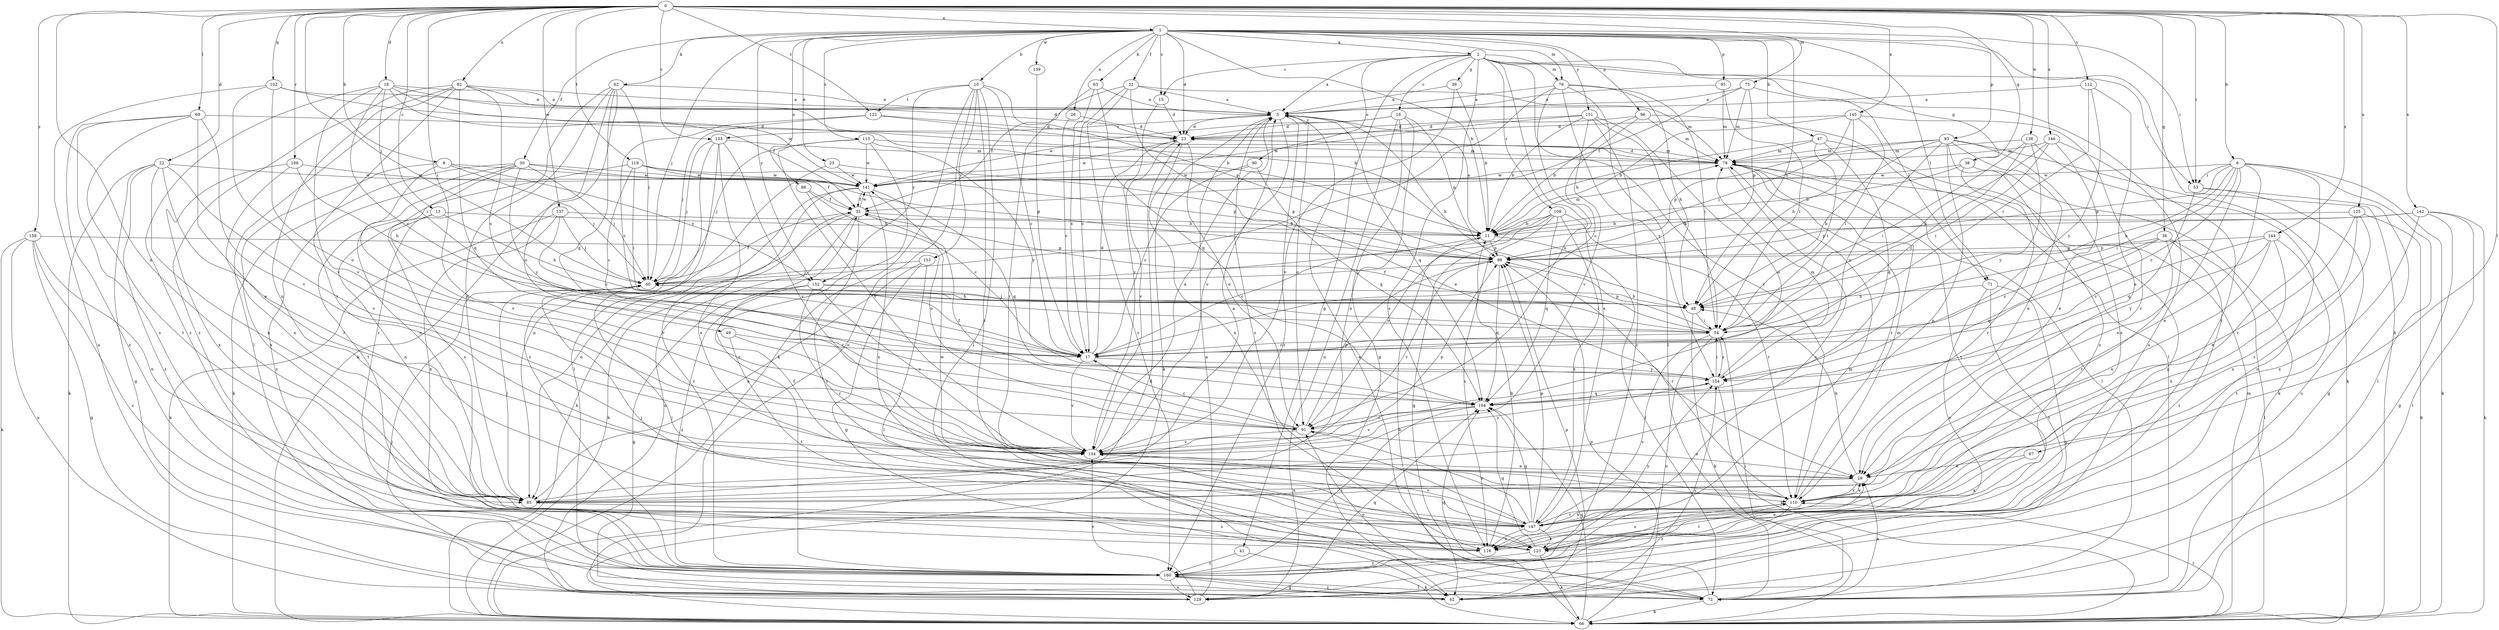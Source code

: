 strict digraph  {
0;
1;
2;
5;
6;
8;
10;
11;
13;
15;
16;
17;
18;
22;
23;
25;
26;
29;
30;
32;
35;
36;
38;
39;
41;
42;
47;
48;
49;
53;
54;
60;
62;
63;
66;
67;
69;
71;
72;
75;
76;
78;
82;
85;
88;
90;
91;
93;
95;
96;
98;
102;
104;
106;
108;
110;
112;
113;
116;
119;
122;
123;
125;
129;
133;
134;
137;
138;
139;
141;
142;
144;
145;
146;
147;
151;
152;
153;
154;
159;
160;
0 -> 1  [label=a];
0 -> 6  [label=b];
0 -> 8  [label=b];
0 -> 13  [label=c];
0 -> 18  [label=d];
0 -> 22  [label=d];
0 -> 36  [label=g];
0 -> 38  [label=g];
0 -> 49  [label=i];
0 -> 53  [label=i];
0 -> 60  [label=j];
0 -> 67  [label=l];
0 -> 69  [label=l];
0 -> 75  [label=m];
0 -> 82  [label=n];
0 -> 85  [label=n];
0 -> 102  [label=q];
0 -> 106  [label=r];
0 -> 112  [label=s];
0 -> 119  [label=t];
0 -> 122  [label=t];
0 -> 125  [label=u];
0 -> 133  [label=v];
0 -> 137  [label=w];
0 -> 138  [label=w];
0 -> 142  [label=x];
0 -> 144  [label=x];
0 -> 145  [label=x];
0 -> 146  [label=x];
0 -> 159  [label=z];
1 -> 2  [label=a];
1 -> 10  [label=b];
1 -> 11  [label=b];
1 -> 15  [label=c];
1 -> 23  [label=d];
1 -> 25  [label=e];
1 -> 26  [label=e];
1 -> 30  [label=f];
1 -> 32  [label=f];
1 -> 47  [label=h];
1 -> 48  [label=h];
1 -> 53  [label=i];
1 -> 60  [label=j];
1 -> 62  [label=k];
1 -> 63  [label=k];
1 -> 66  [label=k];
1 -> 71  [label=l];
1 -> 76  [label=m];
1 -> 88  [label=o];
1 -> 93  [label=p];
1 -> 95  [label=p];
1 -> 96  [label=p];
1 -> 113  [label=s];
1 -> 139  [label=w];
1 -> 151  [label=y];
1 -> 152  [label=y];
2 -> 5  [label=a];
2 -> 15  [label=c];
2 -> 16  [label=c];
2 -> 38  [label=g];
2 -> 39  [label=g];
2 -> 41  [label=g];
2 -> 53  [label=i];
2 -> 71  [label=l];
2 -> 76  [label=m];
2 -> 90  [label=o];
2 -> 91  [label=o];
2 -> 108  [label=r];
2 -> 110  [label=r];
2 -> 116  [label=s];
5 -> 23  [label=d];
5 -> 48  [label=h];
5 -> 66  [label=k];
5 -> 91  [label=o];
5 -> 104  [label=q];
5 -> 116  [label=s];
5 -> 133  [label=v];
5 -> 134  [label=v];
5 -> 160  [label=z];
6 -> 17  [label=c];
6 -> 29  [label=e];
6 -> 48  [label=h];
6 -> 53  [label=i];
6 -> 54  [label=i];
6 -> 66  [label=k];
6 -> 72  [label=l];
6 -> 85  [label=n];
6 -> 98  [label=p];
6 -> 110  [label=r];
6 -> 141  [label=w];
8 -> 60  [label=j];
8 -> 134  [label=v];
8 -> 141  [label=w];
8 -> 147  [label=x];
8 -> 152  [label=y];
10 -> 17  [label=c];
10 -> 66  [label=k];
10 -> 72  [label=l];
10 -> 98  [label=p];
10 -> 122  [label=t];
10 -> 123  [label=t];
10 -> 129  [label=u];
10 -> 152  [label=y];
10 -> 153  [label=y];
11 -> 5  [label=a];
11 -> 17  [label=c];
11 -> 72  [label=l];
11 -> 78  [label=m];
11 -> 98  [label=p];
13 -> 11  [label=b];
13 -> 48  [label=h];
13 -> 85  [label=n];
13 -> 134  [label=v];
15 -> 23  [label=d];
15 -> 134  [label=v];
16 -> 23  [label=d];
16 -> 42  [label=g];
16 -> 85  [label=n];
16 -> 98  [label=p];
16 -> 129  [label=u];
16 -> 141  [label=w];
17 -> 23  [label=d];
17 -> 134  [label=v];
17 -> 154  [label=y];
18 -> 5  [label=a];
18 -> 17  [label=c];
18 -> 23  [label=d];
18 -> 35  [label=f];
18 -> 54  [label=i];
18 -> 134  [label=v];
18 -> 141  [label=w];
18 -> 160  [label=z];
22 -> 42  [label=g];
22 -> 66  [label=k];
22 -> 85  [label=n];
22 -> 110  [label=r];
22 -> 134  [label=v];
22 -> 141  [label=w];
22 -> 160  [label=z];
23 -> 78  [label=m];
23 -> 91  [label=o];
23 -> 134  [label=v];
23 -> 141  [label=w];
23 -> 147  [label=x];
25 -> 85  [label=n];
25 -> 98  [label=p];
25 -> 141  [label=w];
26 -> 17  [label=c];
26 -> 23  [label=d];
29 -> 48  [label=h];
29 -> 85  [label=n];
29 -> 110  [label=r];
30 -> 60  [label=j];
30 -> 66  [label=k];
30 -> 85  [label=n];
30 -> 98  [label=p];
30 -> 116  [label=s];
30 -> 141  [label=w];
30 -> 154  [label=y];
30 -> 160  [label=z];
32 -> 5  [label=a];
32 -> 17  [label=c];
32 -> 29  [label=e];
32 -> 35  [label=f];
32 -> 78  [label=m];
32 -> 160  [label=z];
35 -> 11  [label=b];
35 -> 66  [label=k];
35 -> 85  [label=n];
35 -> 123  [label=t];
35 -> 129  [label=u];
35 -> 141  [label=w];
36 -> 17  [label=c];
36 -> 72  [label=l];
36 -> 98  [label=p];
36 -> 104  [label=q];
36 -> 110  [label=r];
36 -> 160  [label=z];
38 -> 11  [label=b];
38 -> 66  [label=k];
38 -> 110  [label=r];
38 -> 141  [label=w];
39 -> 5  [label=a];
39 -> 11  [label=b];
39 -> 134  [label=v];
41 -> 66  [label=k];
41 -> 160  [label=z];
42 -> 60  [label=j];
42 -> 98  [label=p];
42 -> 154  [label=y];
42 -> 160  [label=z];
47 -> 11  [label=b];
47 -> 42  [label=g];
47 -> 54  [label=i];
47 -> 78  [label=m];
47 -> 104  [label=q];
48 -> 54  [label=i];
48 -> 60  [label=j];
48 -> 66  [label=k];
49 -> 17  [label=c];
49 -> 123  [label=t];
49 -> 134  [label=v];
53 -> 42  [label=g];
53 -> 104  [label=q];
53 -> 129  [label=u];
54 -> 17  [label=c];
54 -> 35  [label=f];
54 -> 98  [label=p];
54 -> 116  [label=s];
54 -> 129  [label=u];
54 -> 154  [label=y];
60 -> 35  [label=f];
60 -> 48  [label=h];
62 -> 5  [label=a];
62 -> 60  [label=j];
62 -> 66  [label=k];
62 -> 85  [label=n];
62 -> 91  [label=o];
62 -> 104  [label=q];
62 -> 160  [label=z];
63 -> 5  [label=a];
63 -> 17  [label=c];
63 -> 104  [label=q];
63 -> 110  [label=r];
66 -> 11  [label=b];
66 -> 23  [label=d];
66 -> 78  [label=m];
66 -> 98  [label=p];
66 -> 104  [label=q];
66 -> 110  [label=r];
67 -> 29  [label=e];
67 -> 147  [label=x];
69 -> 23  [label=d];
69 -> 29  [label=e];
69 -> 116  [label=s];
69 -> 123  [label=t];
69 -> 134  [label=v];
69 -> 160  [label=z];
71 -> 42  [label=g];
71 -> 48  [label=h];
71 -> 116  [label=s];
71 -> 123  [label=t];
72 -> 5  [label=a];
72 -> 29  [label=e];
72 -> 54  [label=i];
72 -> 66  [label=k];
72 -> 91  [label=o];
72 -> 104  [label=q];
75 -> 5  [label=a];
75 -> 35  [label=f];
75 -> 78  [label=m];
75 -> 98  [label=p];
75 -> 123  [label=t];
76 -> 5  [label=a];
76 -> 48  [label=h];
76 -> 54  [label=i];
76 -> 60  [label=j];
76 -> 72  [label=l];
76 -> 147  [label=x];
76 -> 154  [label=y];
78 -> 23  [label=d];
78 -> 72  [label=l];
78 -> 110  [label=r];
78 -> 116  [label=s];
78 -> 123  [label=t];
78 -> 141  [label=w];
82 -> 5  [label=a];
82 -> 11  [label=b];
82 -> 17  [label=c];
82 -> 72  [label=l];
82 -> 85  [label=n];
82 -> 104  [label=q];
82 -> 110  [label=r];
82 -> 160  [label=z];
85 -> 5  [label=a];
85 -> 60  [label=j];
85 -> 116  [label=s];
88 -> 17  [label=c];
88 -> 35  [label=f];
88 -> 91  [label=o];
90 -> 17  [label=c];
90 -> 104  [label=q];
90 -> 141  [label=w];
91 -> 17  [label=c];
91 -> 29  [label=e];
91 -> 35  [label=f];
91 -> 98  [label=p];
91 -> 134  [label=v];
93 -> 29  [label=e];
93 -> 48  [label=h];
93 -> 66  [label=k];
93 -> 78  [label=m];
93 -> 85  [label=n];
93 -> 98  [label=p];
93 -> 116  [label=s];
93 -> 147  [label=x];
93 -> 154  [label=y];
95 -> 5  [label=a];
95 -> 54  [label=i];
95 -> 78  [label=m];
96 -> 11  [label=b];
96 -> 17  [label=c];
96 -> 23  [label=d];
96 -> 72  [label=l];
96 -> 78  [label=m];
98 -> 60  [label=j];
98 -> 104  [label=q];
98 -> 110  [label=r];
98 -> 134  [label=v];
102 -> 5  [label=a];
102 -> 11  [label=b];
102 -> 91  [label=o];
102 -> 129  [label=u];
102 -> 134  [label=v];
104 -> 91  [label=o];
104 -> 134  [label=v];
104 -> 160  [label=z];
106 -> 48  [label=h];
106 -> 85  [label=n];
106 -> 141  [label=w];
106 -> 147  [label=x];
108 -> 11  [label=b];
108 -> 42  [label=g];
108 -> 91  [label=o];
108 -> 104  [label=q];
108 -> 110  [label=r];
108 -> 116  [label=s];
108 -> 147  [label=x];
110 -> 29  [label=e];
110 -> 78  [label=m];
110 -> 116  [label=s];
110 -> 123  [label=t];
110 -> 147  [label=x];
110 -> 160  [label=z];
112 -> 5  [label=a];
112 -> 29  [label=e];
112 -> 54  [label=i];
112 -> 154  [label=y];
113 -> 60  [label=j];
113 -> 78  [label=m];
113 -> 134  [label=v];
113 -> 141  [label=w];
113 -> 154  [label=y];
113 -> 160  [label=z];
116 -> 11  [label=b];
116 -> 35  [label=f];
116 -> 60  [label=j];
119 -> 17  [label=c];
119 -> 35  [label=f];
119 -> 54  [label=i];
119 -> 98  [label=p];
119 -> 123  [label=t];
119 -> 141  [label=w];
122 -> 17  [label=c];
122 -> 23  [label=d];
122 -> 60  [label=j];
122 -> 78  [label=m];
123 -> 29  [label=e];
123 -> 60  [label=j];
123 -> 66  [label=k];
123 -> 104  [label=q];
123 -> 154  [label=y];
123 -> 160  [label=z];
125 -> 11  [label=b];
125 -> 29  [label=e];
125 -> 66  [label=k];
125 -> 110  [label=r];
125 -> 147  [label=x];
129 -> 5  [label=a];
129 -> 104  [label=q];
129 -> 134  [label=v];
133 -> 60  [label=j];
133 -> 72  [label=l];
133 -> 78  [label=m];
133 -> 134  [label=v];
133 -> 147  [label=x];
133 -> 160  [label=z];
134 -> 5  [label=a];
134 -> 29  [label=e];
134 -> 98  [label=p];
134 -> 154  [label=y];
137 -> 11  [label=b];
137 -> 17  [label=c];
137 -> 60  [label=j];
137 -> 66  [label=k];
137 -> 147  [label=x];
138 -> 17  [label=c];
138 -> 54  [label=i];
138 -> 78  [label=m];
138 -> 129  [label=u];
138 -> 154  [label=y];
139 -> 17  [label=c];
141 -> 35  [label=f];
141 -> 66  [label=k];
141 -> 104  [label=q];
141 -> 147  [label=x];
141 -> 160  [label=z];
142 -> 11  [label=b];
142 -> 42  [label=g];
142 -> 66  [label=k];
142 -> 72  [label=l];
142 -> 98  [label=p];
142 -> 147  [label=x];
144 -> 17  [label=c];
144 -> 85  [label=n];
144 -> 98  [label=p];
144 -> 123  [label=t];
144 -> 147  [label=x];
144 -> 154  [label=y];
145 -> 11  [label=b];
145 -> 23  [label=d];
145 -> 48  [label=h];
145 -> 54  [label=i];
145 -> 60  [label=j];
145 -> 110  [label=r];
146 -> 29  [label=e];
146 -> 48  [label=h];
146 -> 54  [label=i];
146 -> 78  [label=m];
146 -> 116  [label=s];
147 -> 91  [label=o];
147 -> 98  [label=p];
147 -> 104  [label=q];
147 -> 110  [label=r];
147 -> 116  [label=s];
147 -> 123  [label=t];
147 -> 134  [label=v];
147 -> 141  [label=w];
151 -> 11  [label=b];
151 -> 23  [label=d];
151 -> 54  [label=i];
151 -> 91  [label=o];
151 -> 134  [label=v];
151 -> 141  [label=w];
151 -> 160  [label=z];
152 -> 42  [label=g];
152 -> 48  [label=h];
152 -> 54  [label=i];
152 -> 110  [label=r];
152 -> 134  [label=v];
152 -> 160  [label=z];
153 -> 42  [label=g];
153 -> 60  [label=j];
153 -> 72  [label=l];
153 -> 85  [label=n];
154 -> 54  [label=i];
154 -> 66  [label=k];
154 -> 78  [label=m];
154 -> 104  [label=q];
159 -> 42  [label=g];
159 -> 66  [label=k];
159 -> 85  [label=n];
159 -> 98  [label=p];
159 -> 129  [label=u];
159 -> 160  [label=z];
160 -> 42  [label=g];
160 -> 72  [label=l];
160 -> 78  [label=m];
160 -> 129  [label=u];
}
